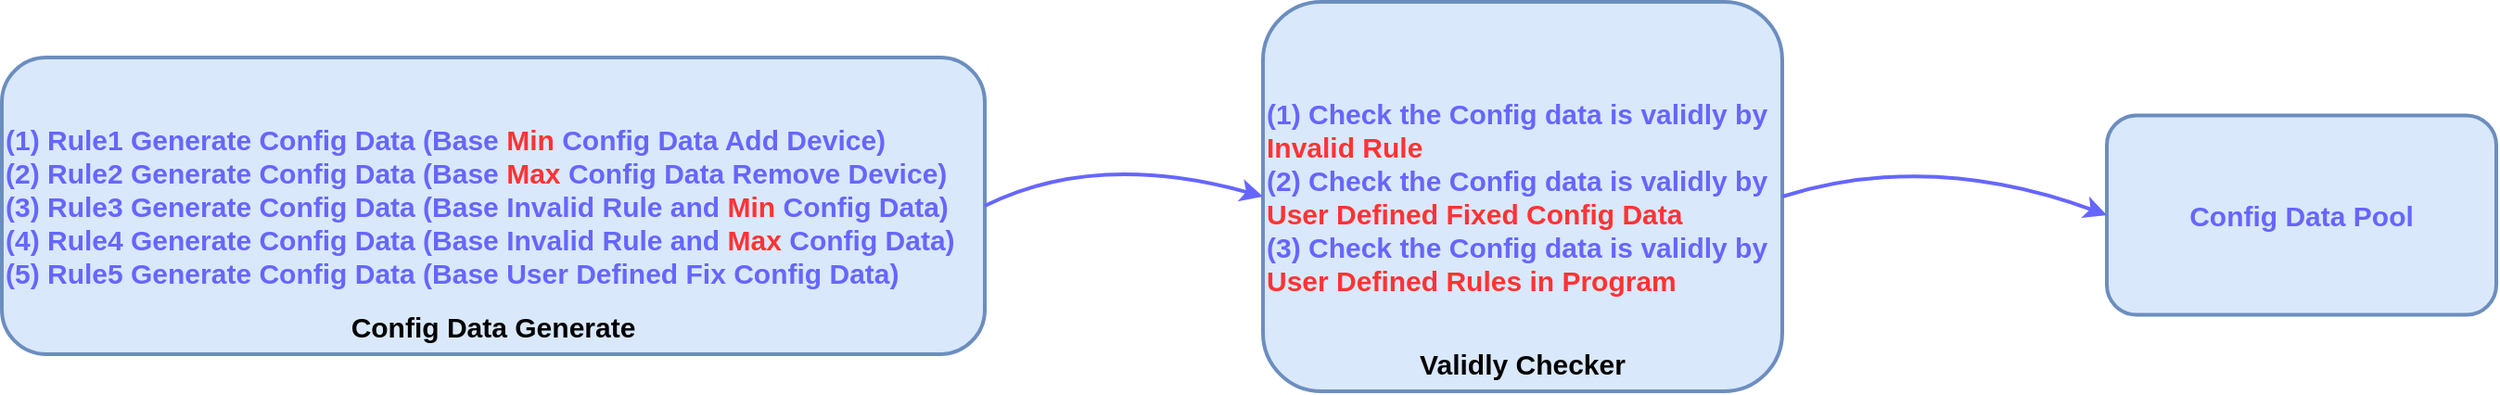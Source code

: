 <mxfile version="16.1.0" type="github">
  <diagram id="6S-zk5QSLsseoAWbNX_f" name="Page-1">
    <mxGraphModel dx="796" dy="514" grid="1" gridSize="10" guides="1" tooltips="1" connect="1" arrows="1" fold="1" page="1" pageScale="1" pageWidth="1169" pageHeight="827" math="0" shadow="0">
      <root>
        <mxCell id="0" />
        <mxCell id="1" parent="0" />
        <mxCell id="SfhhsxuONOvbekUjoZ1N-1" value="(1) Rule1 Generate Config Data (Base &lt;font color=&quot;#ff3333&quot;&gt;Min &lt;/font&gt;Config Data Add Device)&lt;br style=&quot;font-size: 15px&quot;&gt;(2) Rule2 Generate Config Data (Base &lt;font color=&quot;#ff3333&quot;&gt;Max &lt;/font&gt;Config Data Remove Device)&lt;br style=&quot;font-size: 15px&quot;&gt;(3) Rule3 Generate Config Data (Base Invalid Rule and &lt;font color=&quot;#ff3333&quot;&gt;Min &lt;/font&gt;Config Data)&lt;br&gt;(4) Rule4 Generate Config Data (Base Invalid Rule and &lt;font color=&quot;#ff3333&quot;&gt;Max &lt;/font&gt;Config Data)&lt;br style=&quot;font-size: 15px&quot;&gt;(5) Rule5 Generate Config Data (Base User Defined Fix Config Data)" style="rounded=1;whiteSpace=wrap;html=1;align=left;fillColor=#dae8fc;strokeColor=#6c8ebf;fontSize=15;fontColor=#6666FF;fontStyle=1;verticalAlign=middle;horizontal=1;strokeWidth=2;" vertex="1" parent="1">
          <mxGeometry x="120" y="260" width="530" height="160" as="geometry" />
        </mxCell>
        <mxCell id="SfhhsxuONOvbekUjoZ1N-2" value="Config Data Generate" style="text;html=1;strokeColor=none;fillColor=none;align=center;verticalAlign=middle;whiteSpace=wrap;rounded=0;fontSize=15;fontColor=#000000;fontStyle=1" vertex="1" parent="1">
          <mxGeometry x="295" y="390" width="180" height="30" as="geometry" />
        </mxCell>
        <mxCell id="SfhhsxuONOvbekUjoZ1N-4" value="(1) Check the Config data is validly by &lt;font color=&quot;#ff3333&quot;&gt;Invalid Rule&lt;/font&gt;&lt;br&gt;(2) Check the Config data is validly by &lt;font color=&quot;#ff3333&quot;&gt;User Defined Fixed Config Data&lt;/font&gt;&lt;br&gt;(3) Check the Config data is validly by &lt;font color=&quot;#ff3333&quot;&gt;User Defined Rules in Program&lt;/font&gt;" style="rounded=1;whiteSpace=wrap;html=1;align=left;fillColor=#dae8fc;strokeColor=#6c8ebf;fontSize=15;fontColor=#6666FF;fontStyle=1;verticalAlign=middle;horizontal=1;strokeWidth=2;" vertex="1" parent="1">
          <mxGeometry x="800" y="230" width="280" height="210" as="geometry" />
        </mxCell>
        <mxCell id="SfhhsxuONOvbekUjoZ1N-5" value="Validly Checker" style="text;html=1;strokeColor=none;fillColor=none;align=center;verticalAlign=middle;whiteSpace=wrap;rounded=0;fontSize=15;fontColor=#000000;fontStyle=1" vertex="1" parent="1">
          <mxGeometry x="850" y="410" width="180" height="30" as="geometry" />
        </mxCell>
        <mxCell id="SfhhsxuONOvbekUjoZ1N-6" value="" style="rounded=1;whiteSpace=wrap;html=1;align=left;fillColor=#dae8fc;strokeColor=#6c8ebf;fontSize=15;fontColor=#6666FF;fontStyle=1;verticalAlign=middle;horizontal=1;strokeWidth=2;" vertex="1" parent="1">
          <mxGeometry x="1255" y="291.25" width="210" height="107.5" as="geometry" />
        </mxCell>
        <mxCell id="SfhhsxuONOvbekUjoZ1N-7" value="Config Data Pool" style="text;html=1;strokeColor=none;fillColor=none;align=center;verticalAlign=middle;whiteSpace=wrap;rounded=0;fontSize=15;fontColor=#6666FF;fontStyle=1" vertex="1" parent="1">
          <mxGeometry x="1270" y="330" width="180" height="30" as="geometry" />
        </mxCell>
        <mxCell id="SfhhsxuONOvbekUjoZ1N-8" value="" style="curved=1;endArrow=classic;html=1;rounded=0;fontSize=15;fontColor=#6666FF;exitX=1;exitY=0.5;exitDx=0;exitDy=0;fontStyle=1;strokeColor=#6666FF;entryX=0;entryY=0.5;entryDx=0;entryDy=0;strokeWidth=2;" edge="1" parent="1" source="SfhhsxuONOvbekUjoZ1N-1" target="SfhhsxuONOvbekUjoZ1N-4">
          <mxGeometry width="50" height="50" relative="1" as="geometry">
            <mxPoint x="910" y="320" as="sourcePoint" />
            <mxPoint x="960" y="270" as="targetPoint" />
            <Array as="points">
              <mxPoint x="710" y="310" />
            </Array>
          </mxGeometry>
        </mxCell>
        <mxCell id="SfhhsxuONOvbekUjoZ1N-11" value="" style="curved=1;endArrow=classic;html=1;rounded=0;fontSize=15;fontColor=#000000;entryX=0;entryY=0.5;entryDx=0;entryDy=0;exitX=1;exitY=0.5;exitDx=0;exitDy=0;strokeColor=#6666FF;strokeWidth=2;" edge="1" parent="1" source="SfhhsxuONOvbekUjoZ1N-4" target="SfhhsxuONOvbekUjoZ1N-6">
          <mxGeometry width="50" height="50" relative="1" as="geometry">
            <mxPoint x="910" y="320" as="sourcePoint" />
            <mxPoint x="960" y="270" as="targetPoint" />
            <Array as="points">
              <mxPoint x="1160" y="310" />
            </Array>
          </mxGeometry>
        </mxCell>
      </root>
    </mxGraphModel>
  </diagram>
</mxfile>
